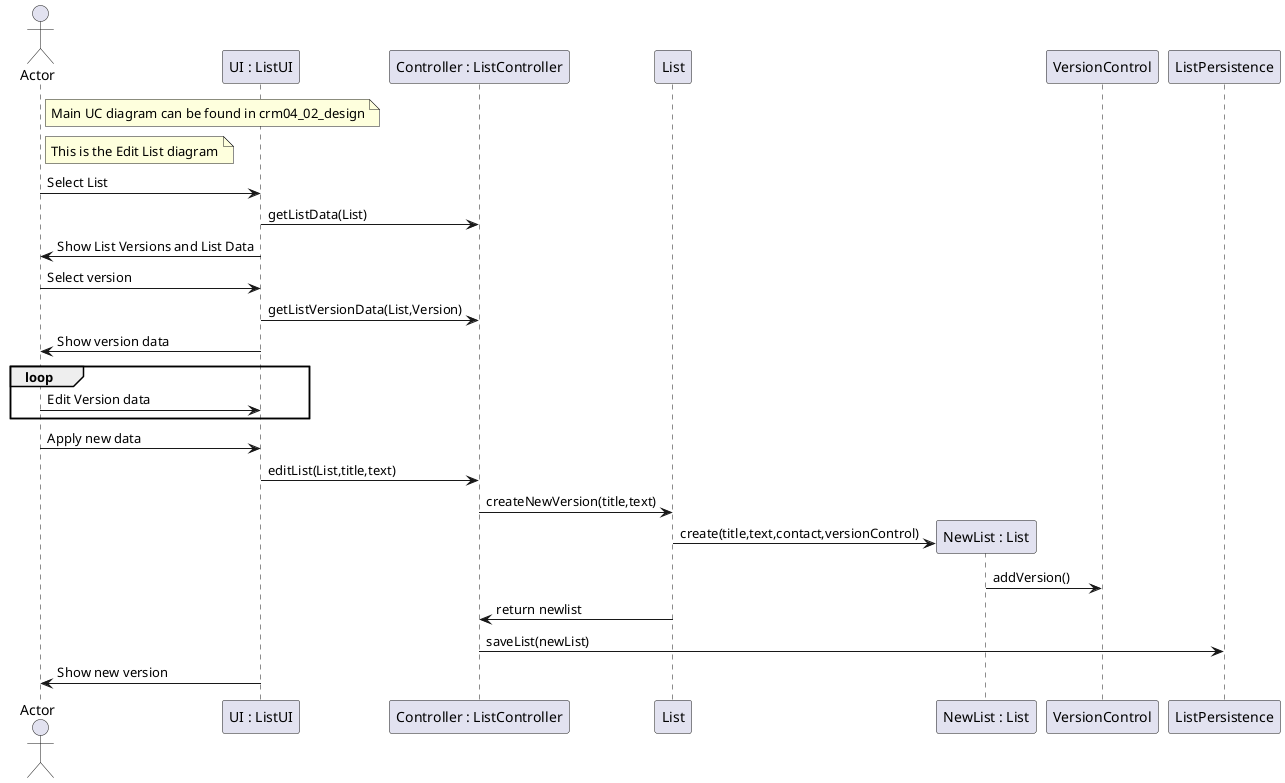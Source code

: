 @startuml doc-files/crm04_02_design_edit.png
actor Actor

  participant "UI : ListUI" as UI 
  participant "Controller : ListController" as controller
  participant "List" as list
  participant "NewList : List" as newlist
  participant "VersionControl" as version
  participant "ListPersistence" as persistence

  note right of Actor
    Main UC diagram can be found in crm04_02_design
  end note 
  note right of Actor
    This is the Edit List diagram
  end note
  Actor -> UI : Select List
  UI -> controller : getListData(List)
  UI -> Actor : Show List Versions and List Data
  Actor -> UI : Select version
  UI -> controller : getListVersionData(List,Version)
  UI -> Actor : Show version data
  loop
    Actor -> UI : Edit Version data
  end loop
  Actor -> UI : Apply new data
  UI -> controller : editList(List,title,text)
  controller -> list : createNewVersion(title,text)
  create newlist
  list -> newlist : create(title,text,contact,versionControl)
  newlist -> version : addVersion()
  list -> controller : return newlist
  controller -> persistence : saveList(newList)
  UI -> Actor : Show new version
@enduml
